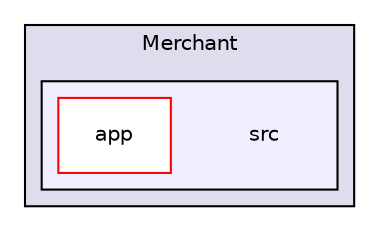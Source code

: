 digraph "Andriod/Merchant/src" {
  compound=true
  node [ fontsize="10", fontname="Helvetica"];
  edge [ labelfontsize="10", labelfontname="Helvetica"];
  subgraph clusterdir_a98d3c868bc9bc8a8994f85efba2111c {
    graph [ bgcolor="#ddddee", pencolor="black", label="Merchant" fontname="Helvetica", fontsize="10", URL="dir_a98d3c868bc9bc8a8994f85efba2111c.html"]
  subgraph clusterdir_9b7207d5e615d4e61a32d68f51a58694 {
    graph [ bgcolor="#eeeeff", pencolor="black", label="" URL="dir_9b7207d5e615d4e61a32d68f51a58694.html"];
    dir_9b7207d5e615d4e61a32d68f51a58694 [shape=plaintext label="src"];
    dir_c07fd9ba2b0220a70ef443a86944e51a [shape=box label="app" color="red" fillcolor="white" style="filled" URL="dir_c07fd9ba2b0220a70ef443a86944e51a.html"];
  }
  }
}
